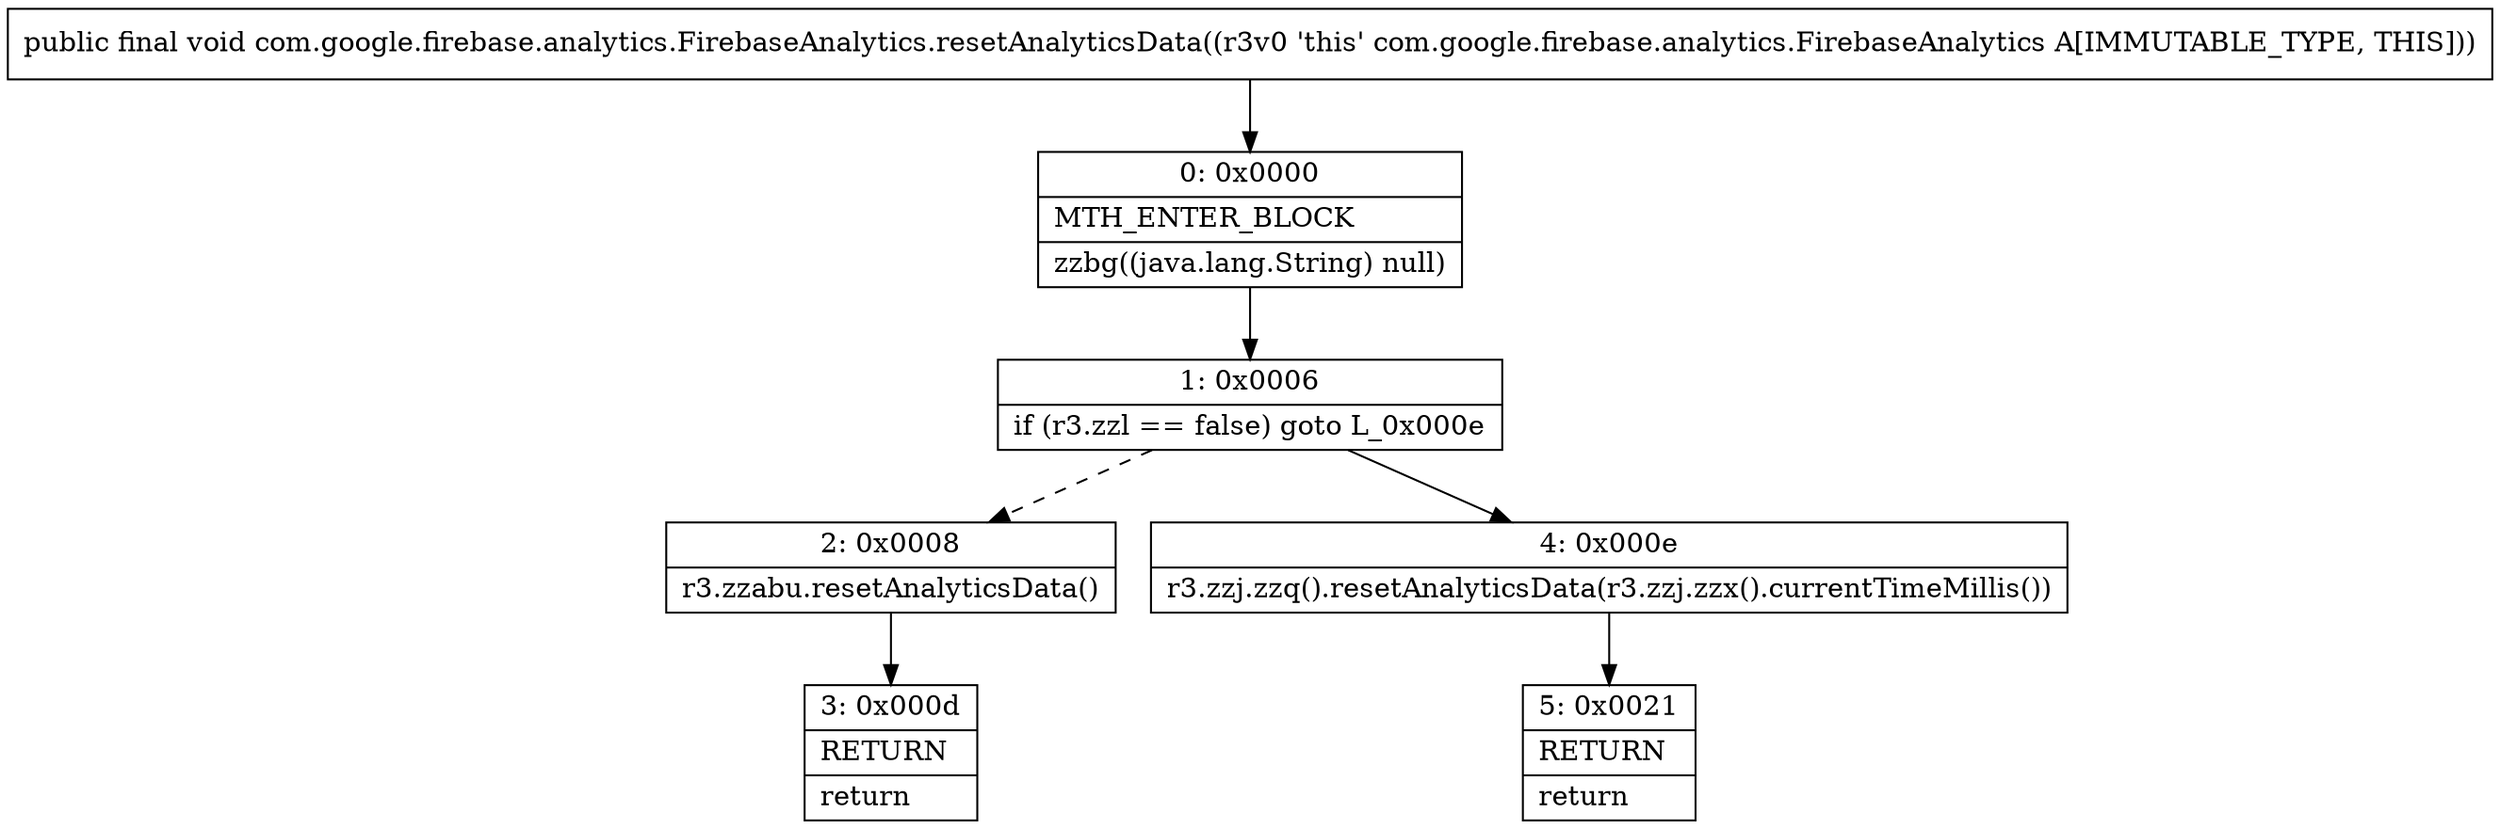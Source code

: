 digraph "CFG forcom.google.firebase.analytics.FirebaseAnalytics.resetAnalyticsData()V" {
Node_0 [shape=record,label="{0\:\ 0x0000|MTH_ENTER_BLOCK\l|zzbg((java.lang.String) null)\l}"];
Node_1 [shape=record,label="{1\:\ 0x0006|if (r3.zzl == false) goto L_0x000e\l}"];
Node_2 [shape=record,label="{2\:\ 0x0008|r3.zzabu.resetAnalyticsData()\l}"];
Node_3 [shape=record,label="{3\:\ 0x000d|RETURN\l|return\l}"];
Node_4 [shape=record,label="{4\:\ 0x000e|r3.zzj.zzq().resetAnalyticsData(r3.zzj.zzx().currentTimeMillis())\l}"];
Node_5 [shape=record,label="{5\:\ 0x0021|RETURN\l|return\l}"];
MethodNode[shape=record,label="{public final void com.google.firebase.analytics.FirebaseAnalytics.resetAnalyticsData((r3v0 'this' com.google.firebase.analytics.FirebaseAnalytics A[IMMUTABLE_TYPE, THIS])) }"];
MethodNode -> Node_0;
Node_0 -> Node_1;
Node_1 -> Node_2[style=dashed];
Node_1 -> Node_4;
Node_2 -> Node_3;
Node_4 -> Node_5;
}


